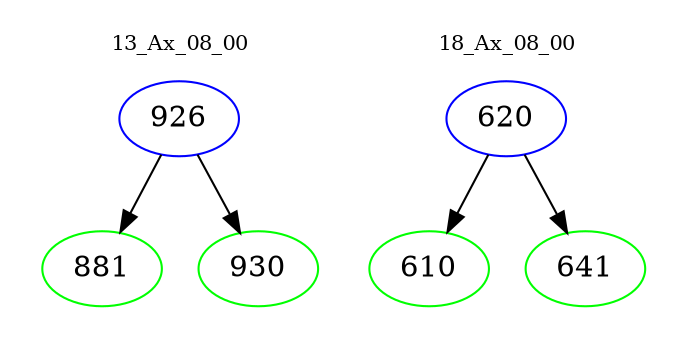digraph{
subgraph cluster_0 {
color = white
label = "13_Ax_08_00";
fontsize=10;
T0_926 [label="926", color="blue"]
T0_926 -> T0_881 [color="black"]
T0_881 [label="881", color="green"]
T0_926 -> T0_930 [color="black"]
T0_930 [label="930", color="green"]
}
subgraph cluster_1 {
color = white
label = "18_Ax_08_00";
fontsize=10;
T1_620 [label="620", color="blue"]
T1_620 -> T1_610 [color="black"]
T1_610 [label="610", color="green"]
T1_620 -> T1_641 [color="black"]
T1_641 [label="641", color="green"]
}
}
